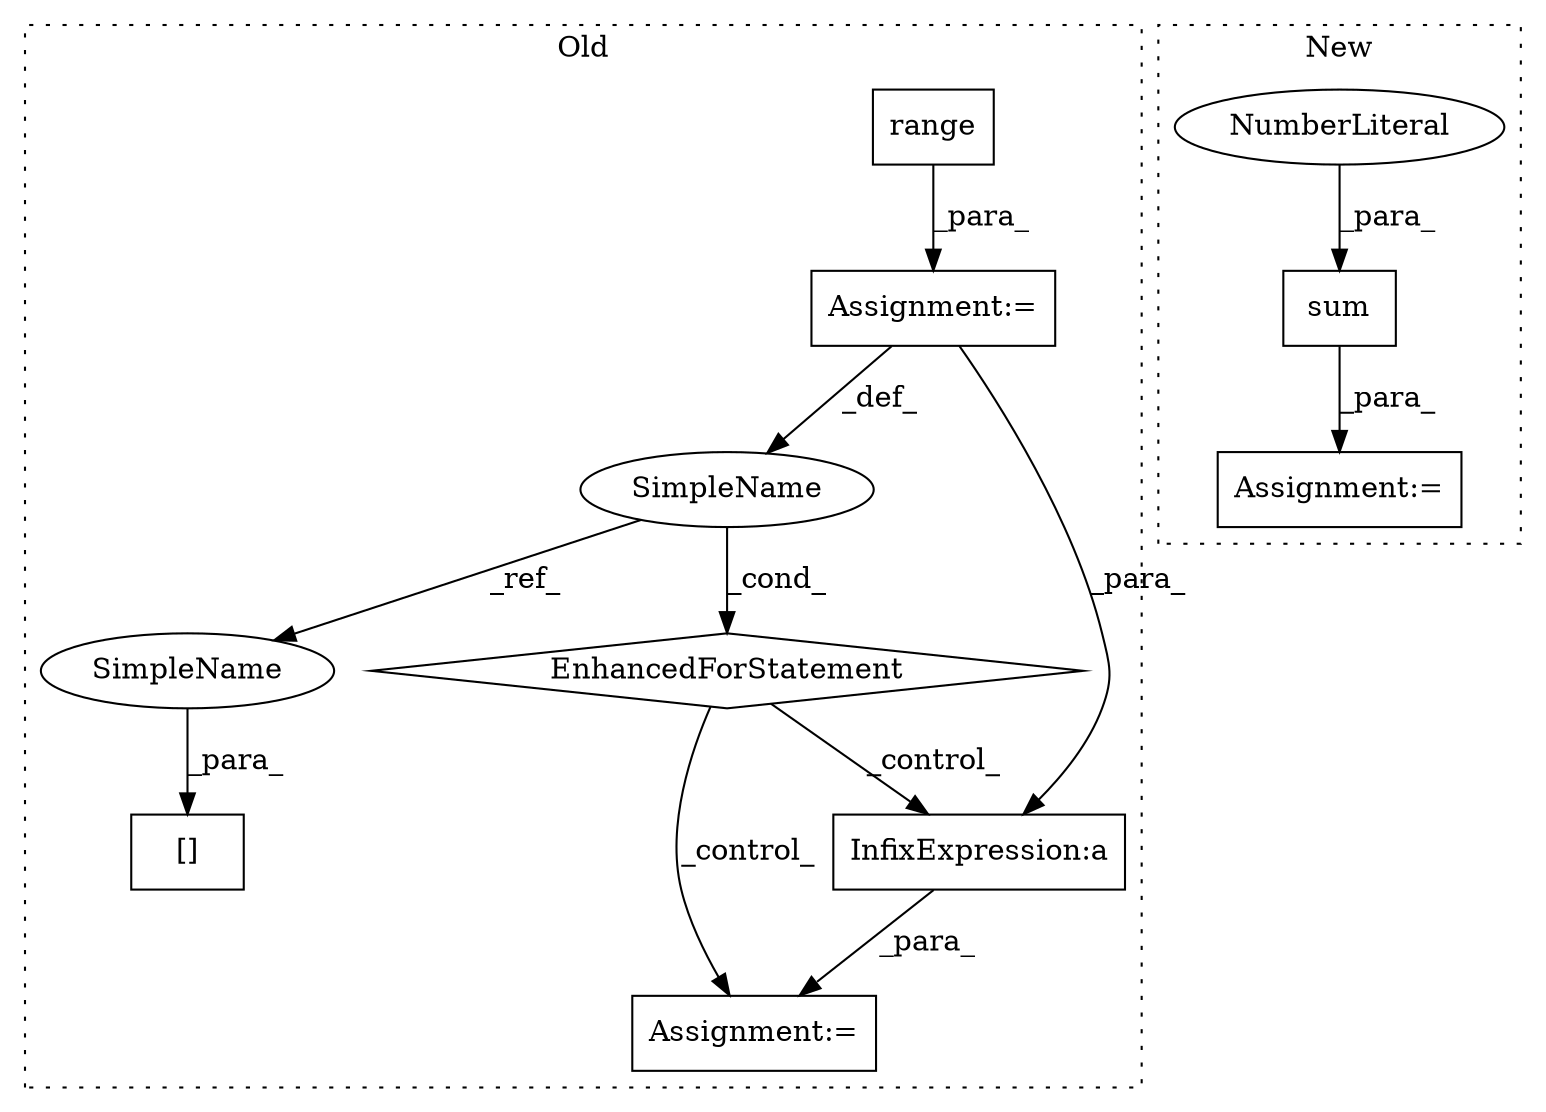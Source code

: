 digraph G {
subgraph cluster0 {
1 [label="range" a="32" s="2394,2401" l="6,1" shape="box"];
3 [label="Assignment:=" a="7" s="2333,2402" l="53,2" shape="box"];
4 [label="EnhancedForStatement" a="70" s="2333,2402" l="53,2" shape="diamond"];
5 [label="[]" a="2" s="2623,2627" l="3,1" shape="box"];
6 [label="SimpleName" a="42" s="2390" l="1" shape="ellipse"];
8 [label="Assignment:=" a="7" s="2575" l="2" shape="box"];
10 [label="InfixExpression:a" a="27" s="2635" l="3" shape="box"];
11 [label="SimpleName" a="42" s="2626" l="1" shape="ellipse"];
label = "Old";
style="dotted";
}
subgraph cluster1 {
2 [label="sum" a="32" s="2465,2470" l="4,1" shape="box"];
7 [label="Assignment:=" a="7" s="2506" l="1" shape="box"];
9 [label="NumberLiteral" a="34" s="2469" l="1" shape="ellipse"];
label = "New";
style="dotted";
}
1 -> 3 [label="_para_"];
2 -> 7 [label="_para_"];
3 -> 6 [label="_def_"];
3 -> 10 [label="_para_"];
4 -> 10 [label="_control_"];
4 -> 8 [label="_control_"];
6 -> 4 [label="_cond_"];
6 -> 11 [label="_ref_"];
9 -> 2 [label="_para_"];
10 -> 8 [label="_para_"];
11 -> 5 [label="_para_"];
}